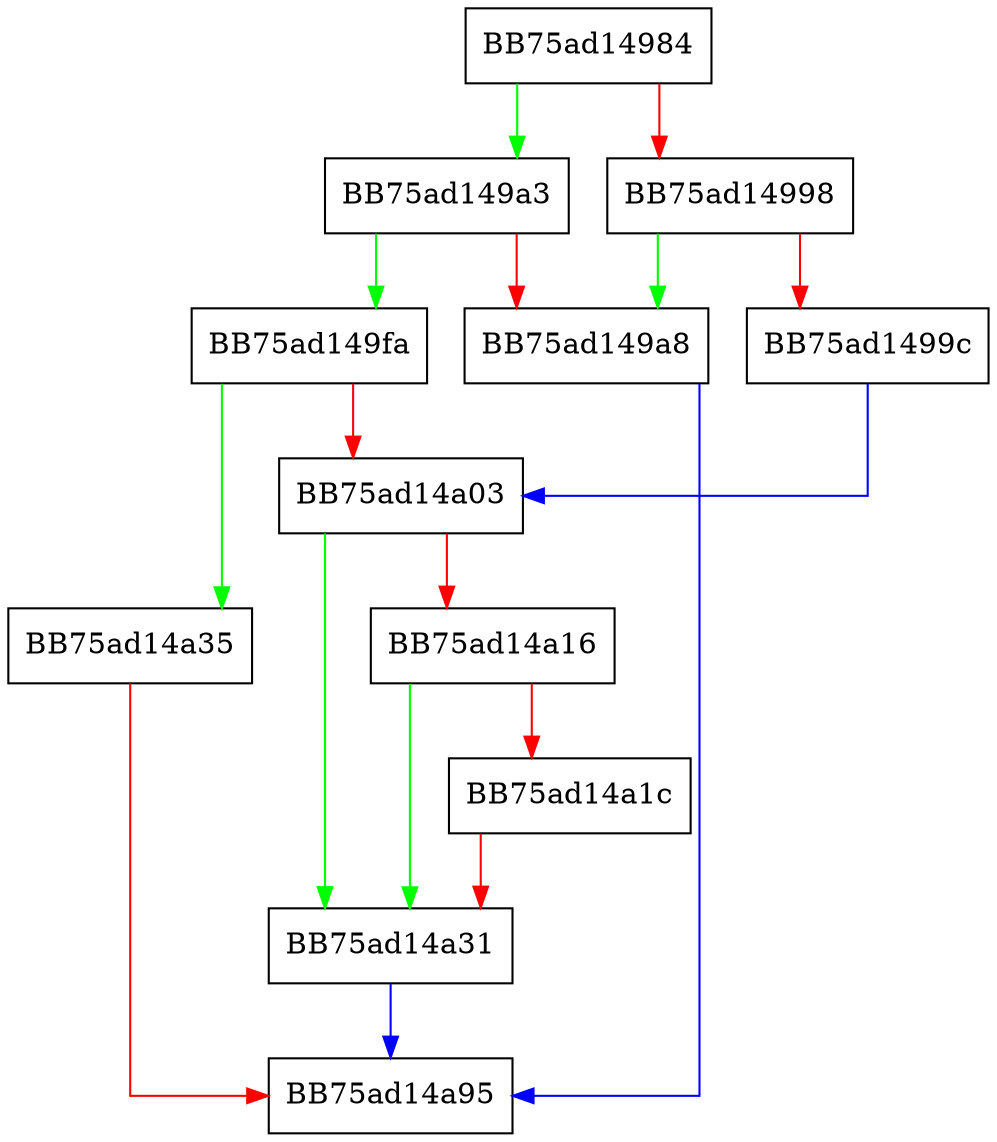 digraph ExecuteCodecPlugin {
  node [shape="box"];
  graph [splines=ortho];
  BB75ad14984 -> BB75ad149a3 [color="green"];
  BB75ad14984 -> BB75ad14998 [color="red"];
  BB75ad14998 -> BB75ad149a8 [color="green"];
  BB75ad14998 -> BB75ad1499c [color="red"];
  BB75ad1499c -> BB75ad14a03 [color="blue"];
  BB75ad149a3 -> BB75ad149fa [color="green"];
  BB75ad149a3 -> BB75ad149a8 [color="red"];
  BB75ad149a8 -> BB75ad14a95 [color="blue"];
  BB75ad149fa -> BB75ad14a35 [color="green"];
  BB75ad149fa -> BB75ad14a03 [color="red"];
  BB75ad14a03 -> BB75ad14a31 [color="green"];
  BB75ad14a03 -> BB75ad14a16 [color="red"];
  BB75ad14a16 -> BB75ad14a31 [color="green"];
  BB75ad14a16 -> BB75ad14a1c [color="red"];
  BB75ad14a1c -> BB75ad14a31 [color="red"];
  BB75ad14a31 -> BB75ad14a95 [color="blue"];
  BB75ad14a35 -> BB75ad14a95 [color="red"];
}